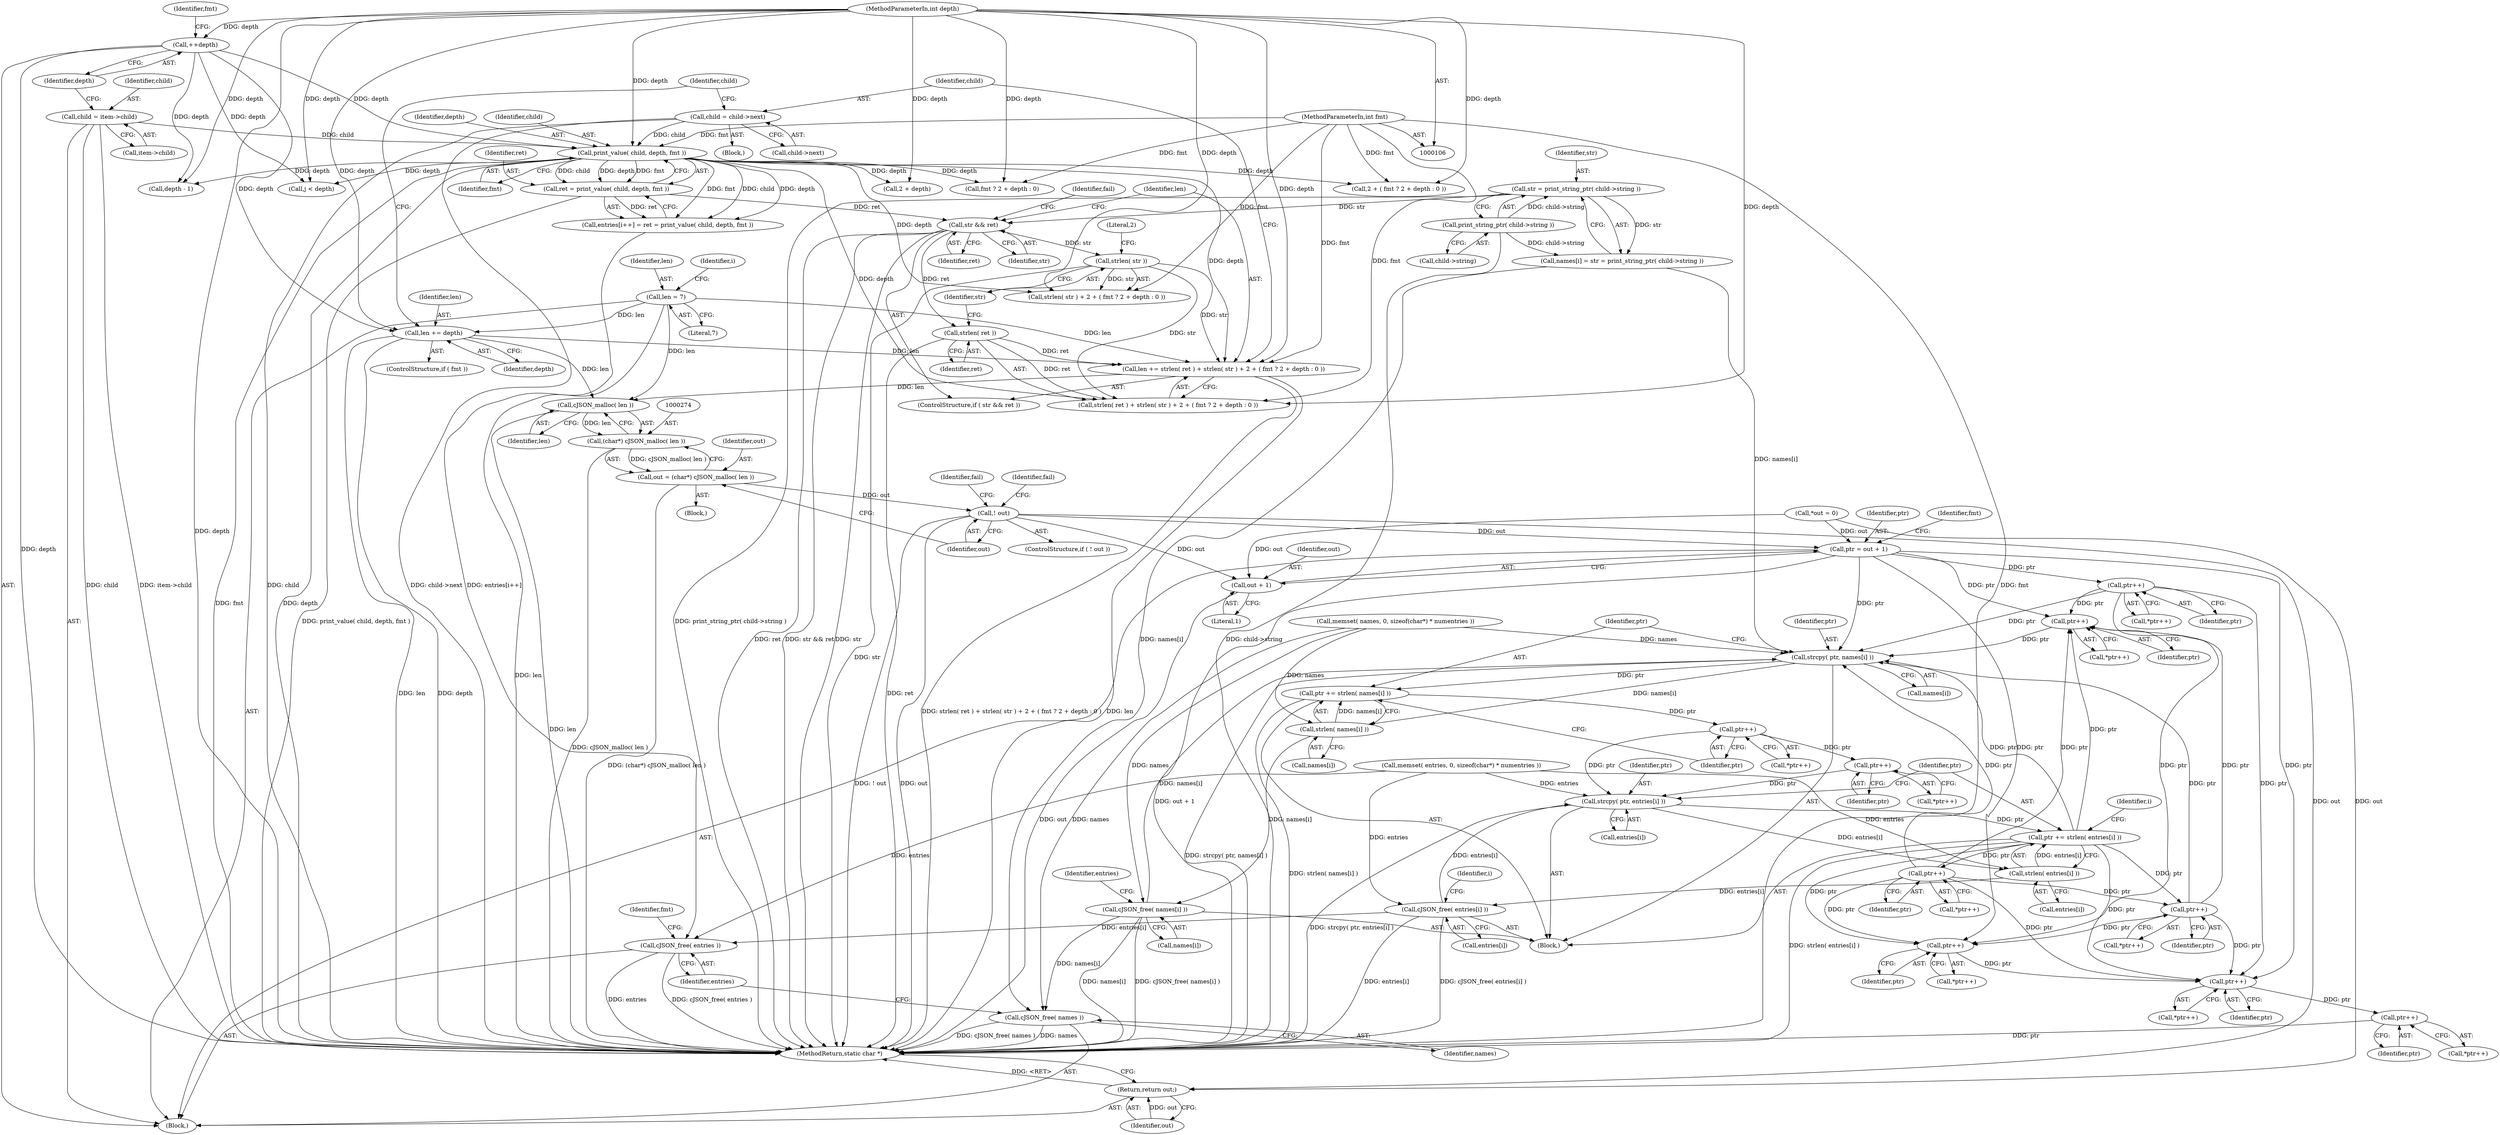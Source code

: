 digraph "1_iperf_91f2fa59e8ed80dfbf400add0164ee0e508e412a_42@API" {
"1000242" [label="(Call,len += strlen( ret ) + strlen( str ) + 2 + ( fmt ? 2 + depth : 0 ))"];
"1000245" [label="(Call,strlen( ret ))"];
"1000239" [label="(Call,str && ret)"];
"1000221" [label="(Call,str = print_string_ptr( child->string ))"];
"1000223" [label="(Call,print_string_ptr( child->string ))"];
"1000232" [label="(Call,ret = print_value( child, depth, fmt ))"];
"1000234" [label="(Call,print_value( child, depth, fmt ))"];
"1000202" [label="(Call,child = item->child)"];
"1000262" [label="(Call,child = child->next)"];
"1000207" [label="(Call,++depth)"];
"1000108" [label="(MethodParameterIn,int depth)"];
"1000109" [label="(MethodParameterIn,int fmt)"];
"1000248" [label="(Call,strlen( str ))"];
"1000211" [label="(Call,len += depth)"];
"1000127" [label="(Call,len = 7)"];
"1000275" [label="(Call,cJSON_malloc( len ))"];
"1000273" [label="(Call,(char*) cJSON_malloc( len ))"];
"1000271" [label="(Call,out = (char*) cJSON_malloc( len ))"];
"1000278" [label="(Call,! out)"];
"1000322" [label="(Call,ptr = out + 1)"];
"1000331" [label="(Call,ptr++)"];
"1000361" [label="(Call,ptr++)"];
"1000364" [label="(Call,strcpy( ptr, names[i] ))"];
"1000369" [label="(Call,ptr += strlen( names[i] ))"];
"1000377" [label="(Call,ptr++)"];
"1000384" [label="(Call,ptr++)"];
"1000387" [label="(Call,strcpy( ptr, entries[i] ))"];
"1000392" [label="(Call,ptr += strlen( entries[i] ))"];
"1000406" [label="(Call,ptr++)"];
"1000413" [label="(Call,ptr++)"];
"1000447" [label="(Call,ptr++)"];
"1000452" [label="(Call,ptr++)"];
"1000457" [label="(Call,ptr++)"];
"1000394" [label="(Call,strlen( entries[i] ))"];
"1000424" [label="(Call,cJSON_free( entries[i] ))"];
"1000430" [label="(Call,cJSON_free( entries ))"];
"1000371" [label="(Call,strlen( names[i] ))"];
"1000420" [label="(Call,cJSON_free( names[i] ))"];
"1000428" [label="(Call,cJSON_free( names ))"];
"1000324" [label="(Call,out + 1)"];
"1000460" [label="(Return,return out;)"];
"1000242" [label="(Call,len += strlen( ret ) + strlen( str ) + 2 + ( fmt ? 2 + depth : 0 ))"];
"1000326" [label="(Literal,1)"];
"1000385" [label="(Identifier,ptr)"];
"1000243" [label="(Identifier,len)"];
"1000128" [label="(Identifier,len)"];
"1000462" [label="(MethodReturn,static char *)"];
"1000362" [label="(Identifier,ptr)"];
"1000232" [label="(Call,ret = print_value( child, depth, fmt ))"];
"1000273" [label="(Call,(char*) cJSON_malloc( len ))"];
"1000212" [label="(Identifier,len)"];
"1000270" [label="(Block,)"];
"1000277" [label="(ControlStructure,if ( ! out ))"];
"1000213" [label="(Identifier,depth)"];
"1000210" [label="(Identifier,fmt)"];
"1000271" [label="(Call,out = (char*) cJSON_malloc( len ))"];
"1000346" [label="(Identifier,i)"];
"1000460" [label="(Return,return out;)"];
"1000211" [label="(Call,len += depth)"];
"1000217" [label="(Call,names[i] = str = print_string_ptr( child->string ))"];
"1000240" [label="(Identifier,str)"];
"1000461" [label="(Identifier,out)"];
"1000275" [label="(Call,cJSON_malloc( len ))"];
"1000233" [label="(Identifier,ret)"];
"1000241" [label="(Identifier,ret)"];
"1000426" [label="(Identifier,entries)"];
"1000195" [label="(Call,memset( names, 0, sizeof(char*) * numentries ))"];
"1000132" [label="(Identifier,i)"];
"1000447" [label="(Call,ptr++)"];
"1000234" [label="(Call,print_value( child, depth, fmt ))"];
"1000209" [label="(ControlStructure,if ( fmt ))"];
"1000431" [label="(Identifier,entries)"];
"1000395" [label="(Call,entries[i])"];
"1000328" [label="(Identifier,fmt)"];
"1000236" [label="(Identifier,depth)"];
"1000456" [label="(Call,*ptr++)"];
"1000227" [label="(Call,entries[i++] = ret = print_value( child, depth, fmt ))"];
"1000325" [label="(Identifier,out)"];
"1000247" [label="(Call,strlen( str ) + 2 + ( fmt ? 2 + depth : 0 ))"];
"1000446" [label="(Call,*ptr++)"];
"1000252" [label="(Call,fmt ? 2 + depth : 0)"];
"1000331" [label="(Call,ptr++)"];
"1000371" [label="(Call,strlen( names[i] ))"];
"1000215" [label="(Identifier,child)"];
"1000248" [label="(Call,strlen( str ))"];
"1000109" [label="(MethodParameterIn,int fmt)"];
"1000458" [label="(Identifier,ptr)"];
"1000414" [label="(Identifier,ptr)"];
"1000323" [label="(Identifier,ptr)"];
"1000251" [label="(Literal,2)"];
"1000453" [label="(Identifier,ptr)"];
"1000120" [label="(Call,*out = 0)"];
"1000406" [label="(Call,ptr++)"];
"1000457" [label="(Call,ptr++)"];
"1000216" [label="(Block,)"];
"1000264" [label="(Call,child->next)"];
"1000245" [label="(Call,strlen( ret ))"];
"1000452" [label="(Call,ptr++)"];
"1000433" [label="(Identifier,fmt)"];
"1000451" [label="(Call,*ptr++)"];
"1000407" [label="(Identifier,ptr)"];
"1000428" [label="(Call,cJSON_free( names ))"];
"1000244" [label="(Call,strlen( ret ) + strlen( str ) + 2 + ( fmt ? 2 + depth : 0 ))"];
"1000400" [label="(Identifier,i)"];
"1000272" [label="(Identifier,out)"];
"1000383" [label="(Call,*ptr++)"];
"1000263" [label="(Identifier,child)"];
"1000365" [label="(Identifier,ptr)"];
"1000260" [label="(Identifier,fail)"];
"1000361" [label="(Call,ptr++)"];
"1000405" [label="(Call,*ptr++)"];
"1000378" [label="(Identifier,ptr)"];
"1000425" [label="(Call,entries[i])"];
"1000279" [label="(Identifier,out)"];
"1000387" [label="(Call,strcpy( ptr, entries[i] ))"];
"1000250" [label="(Call,2 + ( fmt ? 2 + depth : 0 ))"];
"1000370" [label="(Identifier,ptr)"];
"1000224" [label="(Call,child->string)"];
"1000330" [label="(Call,*ptr++)"];
"1000281" [label="(Identifier,fail)"];
"1000360" [label="(Call,*ptr++)"];
"1000372" [label="(Call,names[i])"];
"1000249" [label="(Identifier,str)"];
"1000222" [label="(Identifier,str)"];
"1000448" [label="(Identifier,ptr)"];
"1000204" [label="(Call,item->child)"];
"1000110" [label="(Block,)"];
"1000108" [label="(MethodParameterIn,int depth)"];
"1000354" [label="(Call,j < depth)"];
"1000393" [label="(Identifier,ptr)"];
"1000376" [label="(Call,*ptr++)"];
"1000127" [label="(Call,len = 7)"];
"1000421" [label="(Call,names[i])"];
"1000347" [label="(Block,)"];
"1000420" [label="(Call,cJSON_free( names[i] ))"];
"1000276" [label="(Identifier,len)"];
"1000394" [label="(Call,strlen( entries[i] ))"];
"1000208" [label="(Identifier,depth)"];
"1000262" [label="(Call,child = child->next)"];
"1000389" [label="(Call,entries[i])"];
"1000384" [label="(Call,ptr++)"];
"1000392" [label="(Call,ptr += strlen( entries[i] ))"];
"1000324" [label="(Call,out + 1)"];
"1000364" [label="(Call,strcpy( ptr, names[i] ))"];
"1000254" [label="(Call,2 + depth)"];
"1000369" [label="(Call,ptr += strlen( names[i] ))"];
"1000278" [label="(Call,! out)"];
"1000388" [label="(Identifier,ptr)"];
"1000188" [label="(Call,memset( entries, 0, sizeof(char*) * numentries ))"];
"1000413" [label="(Call,ptr++)"];
"1000221" [label="(Call,str = print_string_ptr( child->string ))"];
"1000246" [label="(Identifier,ret)"];
"1000424" [label="(Call,cJSON_free( entries[i] ))"];
"1000223" [label="(Call,print_string_ptr( child->string ))"];
"1000332" [label="(Identifier,ptr)"];
"1000284" [label="(Identifier,fail)"];
"1000203" [label="(Identifier,child)"];
"1000237" [label="(Identifier,fmt)"];
"1000129" [label="(Literal,7)"];
"1000207" [label="(Call,++depth)"];
"1000377" [label="(Call,ptr++)"];
"1000429" [label="(Identifier,names)"];
"1000322" [label="(Call,ptr = out + 1)"];
"1000235" [label="(Identifier,child)"];
"1000202" [label="(Call,child = item->child)"];
"1000238" [label="(ControlStructure,if ( str && ret ))"];
"1000430" [label="(Call,cJSON_free( entries ))"];
"1000412" [label="(Call,*ptr++)"];
"1000440" [label="(Call,depth - 1)"];
"1000239" [label="(Call,str && ret)"];
"1000366" [label="(Call,names[i])"];
"1000242" -> "1000238"  [label="AST: "];
"1000242" -> "1000244"  [label="CFG: "];
"1000243" -> "1000242"  [label="AST: "];
"1000244" -> "1000242"  [label="AST: "];
"1000263" -> "1000242"  [label="CFG: "];
"1000242" -> "1000462"  [label="DDG: strlen( ret ) + strlen( str ) + 2 + ( fmt ? 2 + depth : 0 )"];
"1000242" -> "1000462"  [label="DDG: len"];
"1000245" -> "1000242"  [label="DDG: ret"];
"1000248" -> "1000242"  [label="DDG: str"];
"1000109" -> "1000242"  [label="DDG: fmt"];
"1000234" -> "1000242"  [label="DDG: depth"];
"1000108" -> "1000242"  [label="DDG: depth"];
"1000211" -> "1000242"  [label="DDG: len"];
"1000127" -> "1000242"  [label="DDG: len"];
"1000242" -> "1000275"  [label="DDG: len"];
"1000245" -> "1000244"  [label="AST: "];
"1000245" -> "1000246"  [label="CFG: "];
"1000246" -> "1000245"  [label="AST: "];
"1000249" -> "1000245"  [label="CFG: "];
"1000245" -> "1000462"  [label="DDG: ret"];
"1000245" -> "1000244"  [label="DDG: ret"];
"1000239" -> "1000245"  [label="DDG: ret"];
"1000239" -> "1000238"  [label="AST: "];
"1000239" -> "1000240"  [label="CFG: "];
"1000239" -> "1000241"  [label="CFG: "];
"1000240" -> "1000239"  [label="AST: "];
"1000241" -> "1000239"  [label="AST: "];
"1000243" -> "1000239"  [label="CFG: "];
"1000260" -> "1000239"  [label="CFG: "];
"1000239" -> "1000462"  [label="DDG: str && ret"];
"1000239" -> "1000462"  [label="DDG: str"];
"1000239" -> "1000462"  [label="DDG: ret"];
"1000221" -> "1000239"  [label="DDG: str"];
"1000232" -> "1000239"  [label="DDG: ret"];
"1000239" -> "1000248"  [label="DDG: str"];
"1000221" -> "1000217"  [label="AST: "];
"1000221" -> "1000223"  [label="CFG: "];
"1000222" -> "1000221"  [label="AST: "];
"1000223" -> "1000221"  [label="AST: "];
"1000217" -> "1000221"  [label="CFG: "];
"1000221" -> "1000462"  [label="DDG: print_string_ptr( child->string )"];
"1000221" -> "1000217"  [label="DDG: str"];
"1000223" -> "1000221"  [label="DDG: child->string"];
"1000223" -> "1000224"  [label="CFG: "];
"1000224" -> "1000223"  [label="AST: "];
"1000223" -> "1000462"  [label="DDG: child->string"];
"1000223" -> "1000217"  [label="DDG: child->string"];
"1000232" -> "1000227"  [label="AST: "];
"1000232" -> "1000234"  [label="CFG: "];
"1000233" -> "1000232"  [label="AST: "];
"1000234" -> "1000232"  [label="AST: "];
"1000227" -> "1000232"  [label="CFG: "];
"1000232" -> "1000462"  [label="DDG: print_value( child, depth, fmt )"];
"1000232" -> "1000227"  [label="DDG: ret"];
"1000234" -> "1000232"  [label="DDG: child"];
"1000234" -> "1000232"  [label="DDG: depth"];
"1000234" -> "1000232"  [label="DDG: fmt"];
"1000234" -> "1000237"  [label="CFG: "];
"1000235" -> "1000234"  [label="AST: "];
"1000236" -> "1000234"  [label="AST: "];
"1000237" -> "1000234"  [label="AST: "];
"1000234" -> "1000462"  [label="DDG: fmt"];
"1000234" -> "1000462"  [label="DDG: depth"];
"1000234" -> "1000227"  [label="DDG: child"];
"1000234" -> "1000227"  [label="DDG: depth"];
"1000234" -> "1000227"  [label="DDG: fmt"];
"1000202" -> "1000234"  [label="DDG: child"];
"1000262" -> "1000234"  [label="DDG: child"];
"1000207" -> "1000234"  [label="DDG: depth"];
"1000108" -> "1000234"  [label="DDG: depth"];
"1000109" -> "1000234"  [label="DDG: fmt"];
"1000234" -> "1000244"  [label="DDG: depth"];
"1000234" -> "1000247"  [label="DDG: depth"];
"1000234" -> "1000250"  [label="DDG: depth"];
"1000234" -> "1000252"  [label="DDG: depth"];
"1000234" -> "1000254"  [label="DDG: depth"];
"1000234" -> "1000354"  [label="DDG: depth"];
"1000234" -> "1000440"  [label="DDG: depth"];
"1000202" -> "1000110"  [label="AST: "];
"1000202" -> "1000204"  [label="CFG: "];
"1000203" -> "1000202"  [label="AST: "];
"1000204" -> "1000202"  [label="AST: "];
"1000208" -> "1000202"  [label="CFG: "];
"1000202" -> "1000462"  [label="DDG: child"];
"1000202" -> "1000462"  [label="DDG: item->child"];
"1000262" -> "1000216"  [label="AST: "];
"1000262" -> "1000264"  [label="CFG: "];
"1000263" -> "1000262"  [label="AST: "];
"1000264" -> "1000262"  [label="AST: "];
"1000215" -> "1000262"  [label="CFG: "];
"1000262" -> "1000462"  [label="DDG: child"];
"1000262" -> "1000462"  [label="DDG: child->next"];
"1000207" -> "1000110"  [label="AST: "];
"1000207" -> "1000208"  [label="CFG: "];
"1000208" -> "1000207"  [label="AST: "];
"1000210" -> "1000207"  [label="CFG: "];
"1000207" -> "1000462"  [label="DDG: depth"];
"1000108" -> "1000207"  [label="DDG: depth"];
"1000207" -> "1000211"  [label="DDG: depth"];
"1000207" -> "1000354"  [label="DDG: depth"];
"1000207" -> "1000440"  [label="DDG: depth"];
"1000108" -> "1000106"  [label="AST: "];
"1000108" -> "1000462"  [label="DDG: depth"];
"1000108" -> "1000211"  [label="DDG: depth"];
"1000108" -> "1000244"  [label="DDG: depth"];
"1000108" -> "1000247"  [label="DDG: depth"];
"1000108" -> "1000250"  [label="DDG: depth"];
"1000108" -> "1000252"  [label="DDG: depth"];
"1000108" -> "1000254"  [label="DDG: depth"];
"1000108" -> "1000354"  [label="DDG: depth"];
"1000108" -> "1000440"  [label="DDG: depth"];
"1000109" -> "1000106"  [label="AST: "];
"1000109" -> "1000462"  [label="DDG: fmt"];
"1000109" -> "1000244"  [label="DDG: fmt"];
"1000109" -> "1000247"  [label="DDG: fmt"];
"1000109" -> "1000250"  [label="DDG: fmt"];
"1000109" -> "1000252"  [label="DDG: fmt"];
"1000248" -> "1000247"  [label="AST: "];
"1000248" -> "1000249"  [label="CFG: "];
"1000249" -> "1000248"  [label="AST: "];
"1000251" -> "1000248"  [label="CFG: "];
"1000248" -> "1000462"  [label="DDG: str"];
"1000248" -> "1000244"  [label="DDG: str"];
"1000248" -> "1000247"  [label="DDG: str"];
"1000211" -> "1000209"  [label="AST: "];
"1000211" -> "1000213"  [label="CFG: "];
"1000212" -> "1000211"  [label="AST: "];
"1000213" -> "1000211"  [label="AST: "];
"1000215" -> "1000211"  [label="CFG: "];
"1000211" -> "1000462"  [label="DDG: len"];
"1000211" -> "1000462"  [label="DDG: depth"];
"1000127" -> "1000211"  [label="DDG: len"];
"1000211" -> "1000275"  [label="DDG: len"];
"1000127" -> "1000110"  [label="AST: "];
"1000127" -> "1000129"  [label="CFG: "];
"1000128" -> "1000127"  [label="AST: "];
"1000129" -> "1000127"  [label="AST: "];
"1000132" -> "1000127"  [label="CFG: "];
"1000127" -> "1000462"  [label="DDG: len"];
"1000127" -> "1000275"  [label="DDG: len"];
"1000275" -> "1000273"  [label="AST: "];
"1000275" -> "1000276"  [label="CFG: "];
"1000276" -> "1000275"  [label="AST: "];
"1000273" -> "1000275"  [label="CFG: "];
"1000275" -> "1000462"  [label="DDG: len"];
"1000275" -> "1000273"  [label="DDG: len"];
"1000273" -> "1000271"  [label="AST: "];
"1000274" -> "1000273"  [label="AST: "];
"1000271" -> "1000273"  [label="CFG: "];
"1000273" -> "1000462"  [label="DDG: cJSON_malloc( len )"];
"1000273" -> "1000271"  [label="DDG: cJSON_malloc( len )"];
"1000271" -> "1000270"  [label="AST: "];
"1000272" -> "1000271"  [label="AST: "];
"1000279" -> "1000271"  [label="CFG: "];
"1000271" -> "1000462"  [label="DDG: (char*) cJSON_malloc( len )"];
"1000271" -> "1000278"  [label="DDG: out"];
"1000278" -> "1000277"  [label="AST: "];
"1000278" -> "1000279"  [label="CFG: "];
"1000279" -> "1000278"  [label="AST: "];
"1000281" -> "1000278"  [label="CFG: "];
"1000284" -> "1000278"  [label="CFG: "];
"1000278" -> "1000462"  [label="DDG: ! out"];
"1000278" -> "1000462"  [label="DDG: out"];
"1000278" -> "1000322"  [label="DDG: out"];
"1000278" -> "1000324"  [label="DDG: out"];
"1000278" -> "1000460"  [label="DDG: out"];
"1000322" -> "1000110"  [label="AST: "];
"1000322" -> "1000324"  [label="CFG: "];
"1000323" -> "1000322"  [label="AST: "];
"1000324" -> "1000322"  [label="AST: "];
"1000328" -> "1000322"  [label="CFG: "];
"1000322" -> "1000462"  [label="DDG: out + 1"];
"1000120" -> "1000322"  [label="DDG: out"];
"1000322" -> "1000331"  [label="DDG: ptr"];
"1000322" -> "1000361"  [label="DDG: ptr"];
"1000322" -> "1000364"  [label="DDG: ptr"];
"1000322" -> "1000447"  [label="DDG: ptr"];
"1000322" -> "1000452"  [label="DDG: ptr"];
"1000331" -> "1000330"  [label="AST: "];
"1000331" -> "1000332"  [label="CFG: "];
"1000332" -> "1000331"  [label="AST: "];
"1000330" -> "1000331"  [label="CFG: "];
"1000331" -> "1000361"  [label="DDG: ptr"];
"1000331" -> "1000364"  [label="DDG: ptr"];
"1000331" -> "1000447"  [label="DDG: ptr"];
"1000331" -> "1000452"  [label="DDG: ptr"];
"1000361" -> "1000360"  [label="AST: "];
"1000361" -> "1000362"  [label="CFG: "];
"1000362" -> "1000361"  [label="AST: "];
"1000360" -> "1000361"  [label="CFG: "];
"1000406" -> "1000361"  [label="DDG: ptr"];
"1000413" -> "1000361"  [label="DDG: ptr"];
"1000392" -> "1000361"  [label="DDG: ptr"];
"1000361" -> "1000364"  [label="DDG: ptr"];
"1000364" -> "1000347"  [label="AST: "];
"1000364" -> "1000366"  [label="CFG: "];
"1000365" -> "1000364"  [label="AST: "];
"1000366" -> "1000364"  [label="AST: "];
"1000370" -> "1000364"  [label="CFG: "];
"1000364" -> "1000462"  [label="DDG: strcpy( ptr, names[i] )"];
"1000406" -> "1000364"  [label="DDG: ptr"];
"1000413" -> "1000364"  [label="DDG: ptr"];
"1000392" -> "1000364"  [label="DDG: ptr"];
"1000217" -> "1000364"  [label="DDG: names[i]"];
"1000420" -> "1000364"  [label="DDG: names[i]"];
"1000195" -> "1000364"  [label="DDG: names"];
"1000364" -> "1000369"  [label="DDG: ptr"];
"1000364" -> "1000371"  [label="DDG: names[i]"];
"1000369" -> "1000347"  [label="AST: "];
"1000369" -> "1000371"  [label="CFG: "];
"1000370" -> "1000369"  [label="AST: "];
"1000371" -> "1000369"  [label="AST: "];
"1000378" -> "1000369"  [label="CFG: "];
"1000369" -> "1000462"  [label="DDG: strlen( names[i] )"];
"1000371" -> "1000369"  [label="DDG: names[i]"];
"1000369" -> "1000377"  [label="DDG: ptr"];
"1000377" -> "1000376"  [label="AST: "];
"1000377" -> "1000378"  [label="CFG: "];
"1000378" -> "1000377"  [label="AST: "];
"1000376" -> "1000377"  [label="CFG: "];
"1000377" -> "1000384"  [label="DDG: ptr"];
"1000377" -> "1000387"  [label="DDG: ptr"];
"1000384" -> "1000383"  [label="AST: "];
"1000384" -> "1000385"  [label="CFG: "];
"1000385" -> "1000384"  [label="AST: "];
"1000383" -> "1000384"  [label="CFG: "];
"1000384" -> "1000387"  [label="DDG: ptr"];
"1000387" -> "1000347"  [label="AST: "];
"1000387" -> "1000389"  [label="CFG: "];
"1000388" -> "1000387"  [label="AST: "];
"1000389" -> "1000387"  [label="AST: "];
"1000393" -> "1000387"  [label="CFG: "];
"1000387" -> "1000462"  [label="DDG: strcpy( ptr, entries[i] )"];
"1000188" -> "1000387"  [label="DDG: entries"];
"1000424" -> "1000387"  [label="DDG: entries[i]"];
"1000387" -> "1000392"  [label="DDG: ptr"];
"1000387" -> "1000394"  [label="DDG: entries[i]"];
"1000392" -> "1000347"  [label="AST: "];
"1000392" -> "1000394"  [label="CFG: "];
"1000393" -> "1000392"  [label="AST: "];
"1000394" -> "1000392"  [label="AST: "];
"1000400" -> "1000392"  [label="CFG: "];
"1000392" -> "1000462"  [label="DDG: strlen( entries[i] )"];
"1000394" -> "1000392"  [label="DDG: entries[i]"];
"1000392" -> "1000406"  [label="DDG: ptr"];
"1000392" -> "1000413"  [label="DDG: ptr"];
"1000392" -> "1000447"  [label="DDG: ptr"];
"1000392" -> "1000452"  [label="DDG: ptr"];
"1000406" -> "1000405"  [label="AST: "];
"1000406" -> "1000407"  [label="CFG: "];
"1000407" -> "1000406"  [label="AST: "];
"1000405" -> "1000406"  [label="CFG: "];
"1000406" -> "1000413"  [label="DDG: ptr"];
"1000406" -> "1000447"  [label="DDG: ptr"];
"1000406" -> "1000452"  [label="DDG: ptr"];
"1000413" -> "1000412"  [label="AST: "];
"1000413" -> "1000414"  [label="CFG: "];
"1000414" -> "1000413"  [label="AST: "];
"1000412" -> "1000413"  [label="CFG: "];
"1000413" -> "1000447"  [label="DDG: ptr"];
"1000413" -> "1000452"  [label="DDG: ptr"];
"1000447" -> "1000446"  [label="AST: "];
"1000447" -> "1000448"  [label="CFG: "];
"1000448" -> "1000447"  [label="AST: "];
"1000446" -> "1000447"  [label="CFG: "];
"1000447" -> "1000452"  [label="DDG: ptr"];
"1000452" -> "1000451"  [label="AST: "];
"1000452" -> "1000453"  [label="CFG: "];
"1000453" -> "1000452"  [label="AST: "];
"1000451" -> "1000452"  [label="CFG: "];
"1000452" -> "1000457"  [label="DDG: ptr"];
"1000457" -> "1000456"  [label="AST: "];
"1000457" -> "1000458"  [label="CFG: "];
"1000458" -> "1000457"  [label="AST: "];
"1000456" -> "1000457"  [label="CFG: "];
"1000457" -> "1000462"  [label="DDG: ptr"];
"1000394" -> "1000395"  [label="CFG: "];
"1000395" -> "1000394"  [label="AST: "];
"1000188" -> "1000394"  [label="DDG: entries"];
"1000394" -> "1000424"  [label="DDG: entries[i]"];
"1000424" -> "1000347"  [label="AST: "];
"1000424" -> "1000425"  [label="CFG: "];
"1000425" -> "1000424"  [label="AST: "];
"1000346" -> "1000424"  [label="CFG: "];
"1000424" -> "1000462"  [label="DDG: entries[i]"];
"1000424" -> "1000462"  [label="DDG: cJSON_free( entries[i] )"];
"1000188" -> "1000424"  [label="DDG: entries"];
"1000424" -> "1000430"  [label="DDG: entries[i]"];
"1000430" -> "1000110"  [label="AST: "];
"1000430" -> "1000431"  [label="CFG: "];
"1000431" -> "1000430"  [label="AST: "];
"1000433" -> "1000430"  [label="CFG: "];
"1000430" -> "1000462"  [label="DDG: entries"];
"1000430" -> "1000462"  [label="DDG: cJSON_free( entries )"];
"1000227" -> "1000430"  [label="DDG: entries[i++]"];
"1000188" -> "1000430"  [label="DDG: entries"];
"1000371" -> "1000372"  [label="CFG: "];
"1000372" -> "1000371"  [label="AST: "];
"1000195" -> "1000371"  [label="DDG: names"];
"1000371" -> "1000420"  [label="DDG: names[i]"];
"1000420" -> "1000347"  [label="AST: "];
"1000420" -> "1000421"  [label="CFG: "];
"1000421" -> "1000420"  [label="AST: "];
"1000426" -> "1000420"  [label="CFG: "];
"1000420" -> "1000462"  [label="DDG: cJSON_free( names[i] )"];
"1000420" -> "1000462"  [label="DDG: names[i]"];
"1000195" -> "1000420"  [label="DDG: names"];
"1000420" -> "1000428"  [label="DDG: names[i]"];
"1000428" -> "1000110"  [label="AST: "];
"1000428" -> "1000429"  [label="CFG: "];
"1000429" -> "1000428"  [label="AST: "];
"1000431" -> "1000428"  [label="CFG: "];
"1000428" -> "1000462"  [label="DDG: cJSON_free( names )"];
"1000428" -> "1000462"  [label="DDG: names"];
"1000217" -> "1000428"  [label="DDG: names[i]"];
"1000195" -> "1000428"  [label="DDG: names"];
"1000324" -> "1000326"  [label="CFG: "];
"1000325" -> "1000324"  [label="AST: "];
"1000326" -> "1000324"  [label="AST: "];
"1000324" -> "1000462"  [label="DDG: out"];
"1000120" -> "1000324"  [label="DDG: out"];
"1000460" -> "1000110"  [label="AST: "];
"1000460" -> "1000461"  [label="CFG: "];
"1000461" -> "1000460"  [label="AST: "];
"1000462" -> "1000460"  [label="CFG: "];
"1000460" -> "1000462"  [label="DDG: <RET>"];
"1000461" -> "1000460"  [label="DDG: out"];
"1000120" -> "1000460"  [label="DDG: out"];
}
